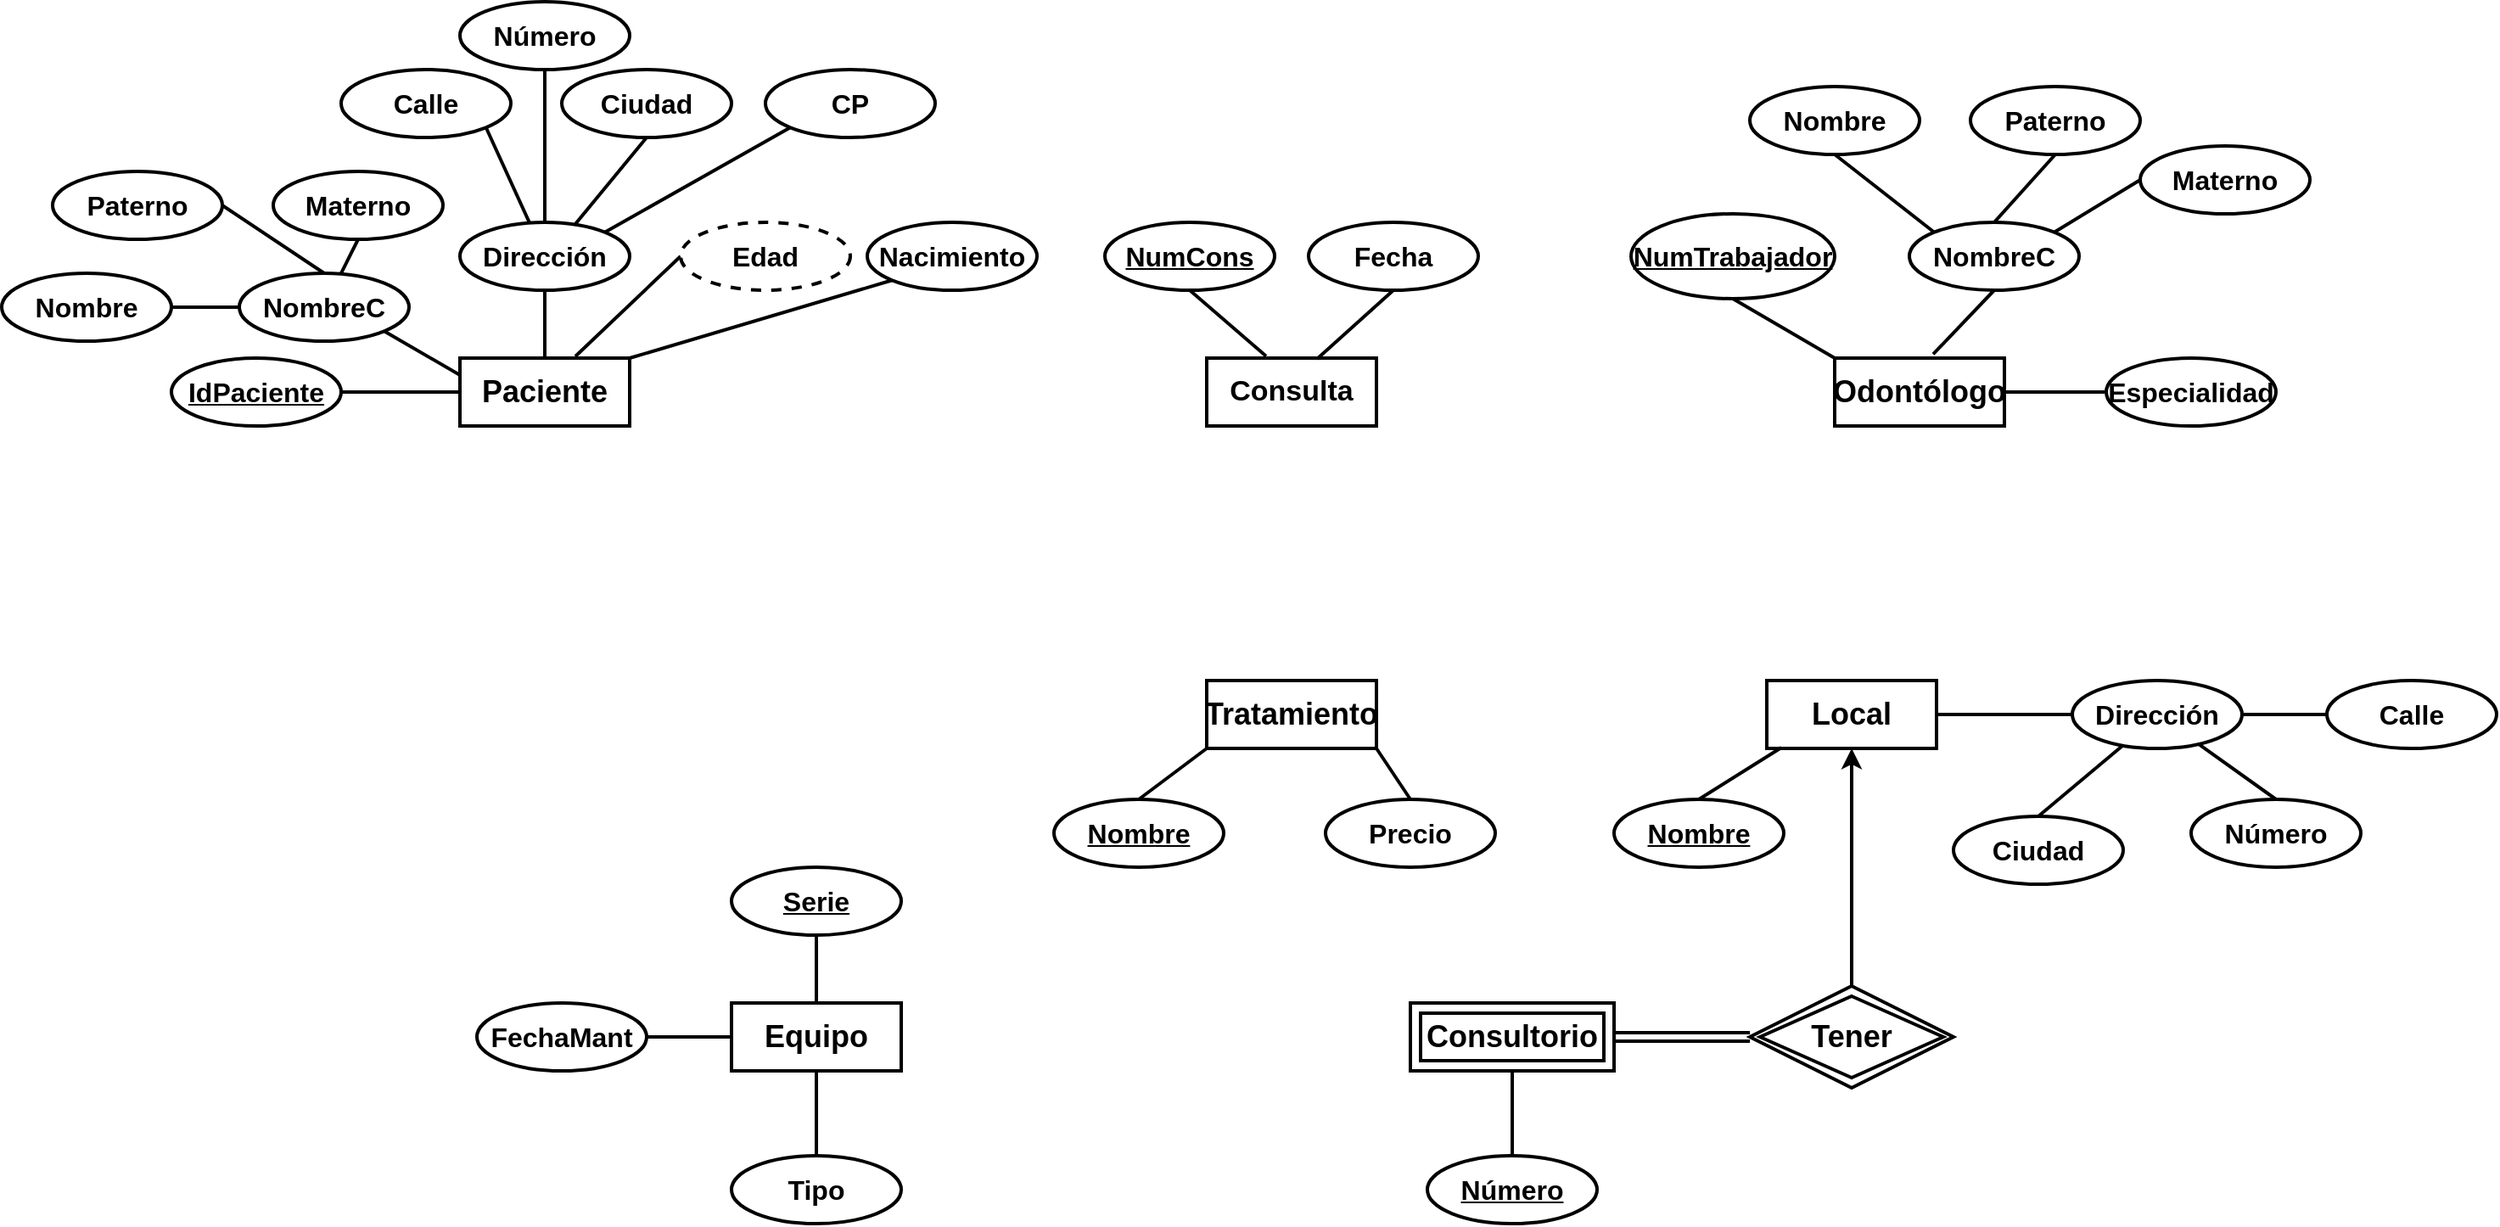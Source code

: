 <mxfile version="15.3.7" type="github">
  <diagram id="Fwa0gVJstdKeuO63koc-" name="Page-1">
    <mxGraphModel dx="1792" dy="567" grid="1" gridSize="10" guides="1" tooltips="1" connect="1" arrows="1" fold="1" page="1" pageScale="1" pageWidth="827" pageHeight="1169" math="0" shadow="0">
      <root>
        <mxCell id="0" />
        <mxCell id="1" parent="0" />
        <mxCell id="pXT_fsim9qEXZk6UAQ_f-1" value="Paciente" style="whiteSpace=wrap;html=1;align=center;strokeWidth=2;fontStyle=1;fontSize=18;" vertex="1" parent="1">
          <mxGeometry x="-440" y="340" width="100" height="40" as="geometry" />
        </mxCell>
        <mxCell id="pXT_fsim9qEXZk6UAQ_f-13" style="edgeStyle=none;rounded=0;orthogonalLoop=1;jettySize=auto;html=1;exitX=1;exitY=1;exitDx=0;exitDy=0;entryX=0;entryY=0.25;entryDx=0;entryDy=0;fontSize=16;endArrow=none;endFill=0;strokeWidth=2;" edge="1" parent="1" source="pXT_fsim9qEXZk6UAQ_f-3" target="pXT_fsim9qEXZk6UAQ_f-1">
          <mxGeometry relative="1" as="geometry" />
        </mxCell>
        <mxCell id="pXT_fsim9qEXZk6UAQ_f-3" value="NombreC" style="ellipse;whiteSpace=wrap;html=1;align=center;fontSize=16;strokeWidth=2;fontStyle=1" vertex="1" parent="1">
          <mxGeometry x="-570" y="290" width="100" height="40" as="geometry" />
        </mxCell>
        <mxCell id="pXT_fsim9qEXZk6UAQ_f-9" style="edgeStyle=none;rounded=0;orthogonalLoop=1;jettySize=auto;html=1;exitX=0.5;exitY=1;exitDx=0;exitDy=0;fontSize=17;endArrow=none;endFill=0;strokeWidth=2;" edge="1" parent="1" source="pXT_fsim9qEXZk6UAQ_f-4" target="pXT_fsim9qEXZk6UAQ_f-3">
          <mxGeometry relative="1" as="geometry" />
        </mxCell>
        <mxCell id="pXT_fsim9qEXZk6UAQ_f-4" value="Materno" style="ellipse;whiteSpace=wrap;html=1;align=center;fontSize=16;strokeWidth=2;fontStyle=1" vertex="1" parent="1">
          <mxGeometry x="-550" y="230" width="100" height="40" as="geometry" />
        </mxCell>
        <mxCell id="pXT_fsim9qEXZk6UAQ_f-8" style="rounded=0;orthogonalLoop=1;jettySize=auto;html=1;exitX=1;exitY=0.5;exitDx=0;exitDy=0;entryX=0.5;entryY=0;entryDx=0;entryDy=0;fontSize=17;endArrow=none;endFill=0;strokeWidth=2;" edge="1" parent="1" source="pXT_fsim9qEXZk6UAQ_f-5" target="pXT_fsim9qEXZk6UAQ_f-3">
          <mxGeometry relative="1" as="geometry" />
        </mxCell>
        <mxCell id="pXT_fsim9qEXZk6UAQ_f-5" value="Paterno" style="ellipse;whiteSpace=wrap;html=1;align=center;fontSize=16;strokeWidth=2;fontStyle=1" vertex="1" parent="1">
          <mxGeometry x="-680" y="230" width="100" height="40" as="geometry" />
        </mxCell>
        <mxCell id="pXT_fsim9qEXZk6UAQ_f-7" style="rounded=0;orthogonalLoop=1;jettySize=auto;html=1;exitX=1;exitY=0.5;exitDx=0;exitDy=0;entryX=0;entryY=0.5;entryDx=0;entryDy=0;fontSize=17;strokeWidth=2;endArrow=none;endFill=0;" edge="1" parent="1" source="pXT_fsim9qEXZk6UAQ_f-6" target="pXT_fsim9qEXZk6UAQ_f-3">
          <mxGeometry relative="1" as="geometry" />
        </mxCell>
        <mxCell id="pXT_fsim9qEXZk6UAQ_f-6" value="Nombre" style="ellipse;whiteSpace=wrap;html=1;align=center;fontSize=16;strokeWidth=2;fontStyle=1" vertex="1" parent="1">
          <mxGeometry x="-710" y="290" width="100" height="40" as="geometry" />
        </mxCell>
        <mxCell id="pXT_fsim9qEXZk6UAQ_f-11" style="edgeStyle=none;rounded=0;orthogonalLoop=1;jettySize=auto;html=1;exitX=1;exitY=0.5;exitDx=0;exitDy=0;entryX=0;entryY=0.5;entryDx=0;entryDy=0;fontSize=16;endArrow=none;endFill=0;strokeWidth=2;" edge="1" parent="1" source="pXT_fsim9qEXZk6UAQ_f-10" target="pXT_fsim9qEXZk6UAQ_f-1">
          <mxGeometry relative="1" as="geometry" />
        </mxCell>
        <mxCell id="pXT_fsim9qEXZk6UAQ_f-10" value="IdPaciente" style="ellipse;whiteSpace=wrap;html=1;align=center;fontStyle=5;fontSize=16;strokeWidth=2;" vertex="1" parent="1">
          <mxGeometry x="-610" y="340" width="100" height="40" as="geometry" />
        </mxCell>
        <mxCell id="pXT_fsim9qEXZk6UAQ_f-18" style="edgeStyle=none;rounded=0;orthogonalLoop=1;jettySize=auto;html=1;exitX=0.5;exitY=1;exitDx=0;exitDy=0;entryX=0.5;entryY=0;entryDx=0;entryDy=0;fontSize=16;endArrow=none;endFill=0;strokeWidth=2;" edge="1" parent="1" source="pXT_fsim9qEXZk6UAQ_f-14" target="pXT_fsim9qEXZk6UAQ_f-1">
          <mxGeometry relative="1" as="geometry" />
        </mxCell>
        <mxCell id="pXT_fsim9qEXZk6UAQ_f-14" value="Dirección" style="ellipse;whiteSpace=wrap;html=1;align=center;fontSize=16;strokeWidth=2;fontStyle=1" vertex="1" parent="1">
          <mxGeometry x="-440" y="260" width="100" height="40" as="geometry" />
        </mxCell>
        <mxCell id="pXT_fsim9qEXZk6UAQ_f-21" style="edgeStyle=none;rounded=0;orthogonalLoop=1;jettySize=auto;html=1;exitX=0.5;exitY=1;exitDx=0;exitDy=0;entryX=0.68;entryY=0.025;entryDx=0;entryDy=0;entryPerimeter=0;fontSize=16;endArrow=none;endFill=0;strokeWidth=2;" edge="1" parent="1" source="pXT_fsim9qEXZk6UAQ_f-15" target="pXT_fsim9qEXZk6UAQ_f-14">
          <mxGeometry relative="1" as="geometry" />
        </mxCell>
        <mxCell id="pXT_fsim9qEXZk6UAQ_f-15" value="Ciudad" style="ellipse;whiteSpace=wrap;html=1;align=center;fontSize=16;strokeWidth=2;fontStyle=1" vertex="1" parent="1">
          <mxGeometry x="-380" y="170" width="100" height="40" as="geometry" />
        </mxCell>
        <mxCell id="pXT_fsim9qEXZk6UAQ_f-20" style="edgeStyle=none;rounded=0;orthogonalLoop=1;jettySize=auto;html=1;exitX=0.5;exitY=1;exitDx=0;exitDy=0;entryX=0.5;entryY=0;entryDx=0;entryDy=0;fontSize=16;endArrow=none;endFill=0;strokeWidth=2;" edge="1" parent="1" source="pXT_fsim9qEXZk6UAQ_f-16" target="pXT_fsim9qEXZk6UAQ_f-14">
          <mxGeometry relative="1" as="geometry" />
        </mxCell>
        <mxCell id="pXT_fsim9qEXZk6UAQ_f-16" value="Número" style="ellipse;whiteSpace=wrap;html=1;align=center;fontSize=16;strokeWidth=2;fontStyle=1" vertex="1" parent="1">
          <mxGeometry x="-440" y="130" width="100" height="40" as="geometry" />
        </mxCell>
        <mxCell id="pXT_fsim9qEXZk6UAQ_f-19" style="edgeStyle=none;rounded=0;orthogonalLoop=1;jettySize=auto;html=1;exitX=1;exitY=1;exitDx=0;exitDy=0;fontSize=16;endArrow=none;endFill=0;strokeWidth=2;" edge="1" parent="1" source="pXT_fsim9qEXZk6UAQ_f-17" target="pXT_fsim9qEXZk6UAQ_f-14">
          <mxGeometry relative="1" as="geometry" />
        </mxCell>
        <mxCell id="pXT_fsim9qEXZk6UAQ_f-17" value="Calle" style="ellipse;whiteSpace=wrap;html=1;align=center;fontSize=16;strokeWidth=2;fontStyle=1" vertex="1" parent="1">
          <mxGeometry x="-510" y="170" width="100" height="40" as="geometry" />
        </mxCell>
        <mxCell id="pXT_fsim9qEXZk6UAQ_f-23" style="edgeStyle=none;rounded=0;orthogonalLoop=1;jettySize=auto;html=1;exitX=0;exitY=1;exitDx=0;exitDy=0;entryX=1;entryY=0;entryDx=0;entryDy=0;fontSize=16;endArrow=none;endFill=0;strokeWidth=2;" edge="1" parent="1" source="pXT_fsim9qEXZk6UAQ_f-22" target="pXT_fsim9qEXZk6UAQ_f-14">
          <mxGeometry relative="1" as="geometry" />
        </mxCell>
        <mxCell id="pXT_fsim9qEXZk6UAQ_f-22" value="CP" style="ellipse;whiteSpace=wrap;html=1;align=center;fontSize=16;strokeWidth=2;fontStyle=1" vertex="1" parent="1">
          <mxGeometry x="-260" y="170" width="100" height="40" as="geometry" />
        </mxCell>
        <mxCell id="pXT_fsim9qEXZk6UAQ_f-25" style="edgeStyle=none;rounded=0;orthogonalLoop=1;jettySize=auto;html=1;exitX=0;exitY=0.5;exitDx=0;exitDy=0;entryX=0.68;entryY=-0.025;entryDx=0;entryDy=0;entryPerimeter=0;fontSize=16;endArrow=none;endFill=0;strokeWidth=2;" edge="1" parent="1" source="pXT_fsim9qEXZk6UAQ_f-24" target="pXT_fsim9qEXZk6UAQ_f-1">
          <mxGeometry relative="1" as="geometry" />
        </mxCell>
        <mxCell id="pXT_fsim9qEXZk6UAQ_f-24" value="Edad" style="ellipse;whiteSpace=wrap;html=1;align=center;dashed=1;fontSize=16;strokeWidth=2;fontStyle=1" vertex="1" parent="1">
          <mxGeometry x="-310" y="260" width="100" height="40" as="geometry" />
        </mxCell>
        <mxCell id="pXT_fsim9qEXZk6UAQ_f-27" style="edgeStyle=none;rounded=0;orthogonalLoop=1;jettySize=auto;html=1;exitX=0;exitY=1;exitDx=0;exitDy=0;entryX=1;entryY=0;entryDx=0;entryDy=0;fontSize=16;endArrow=none;endFill=0;strokeWidth=2;" edge="1" parent="1" source="pXT_fsim9qEXZk6UAQ_f-26" target="pXT_fsim9qEXZk6UAQ_f-1">
          <mxGeometry relative="1" as="geometry" />
        </mxCell>
        <mxCell id="pXT_fsim9qEXZk6UAQ_f-26" value="Nacimiento" style="ellipse;whiteSpace=wrap;html=1;align=center;fontSize=16;strokeWidth=2;fontStyle=1" vertex="1" parent="1">
          <mxGeometry x="-200" y="260" width="100" height="40" as="geometry" />
        </mxCell>
        <mxCell id="pXT_fsim9qEXZk6UAQ_f-28" value="Consulta" style="whiteSpace=wrap;html=1;align=center;fontSize=17;strokeWidth=2;fontStyle=1" vertex="1" parent="1">
          <mxGeometry y="340" width="100" height="40" as="geometry" />
        </mxCell>
        <mxCell id="pXT_fsim9qEXZk6UAQ_f-35" style="edgeStyle=none;rounded=0;orthogonalLoop=1;jettySize=auto;html=1;exitX=0.5;exitY=1;exitDx=0;exitDy=0;entryX=0.65;entryY=0.013;entryDx=0;entryDy=0;entryPerimeter=0;fontSize=16;endArrow=none;endFill=0;strokeWidth=2;" edge="1" parent="1" source="pXT_fsim9qEXZk6UAQ_f-30" target="pXT_fsim9qEXZk6UAQ_f-28">
          <mxGeometry relative="1" as="geometry" />
        </mxCell>
        <mxCell id="pXT_fsim9qEXZk6UAQ_f-30" value="Fecha" style="ellipse;whiteSpace=wrap;html=1;align=center;fontSize=16;strokeWidth=2;fontStyle=1" vertex="1" parent="1">
          <mxGeometry x="60" y="260" width="100" height="40" as="geometry" />
        </mxCell>
        <mxCell id="pXT_fsim9qEXZk6UAQ_f-34" style="edgeStyle=none;rounded=0;orthogonalLoop=1;jettySize=auto;html=1;exitX=0.5;exitY=1;exitDx=0;exitDy=0;entryX=0.35;entryY=-0.029;entryDx=0;entryDy=0;entryPerimeter=0;fontSize=16;endArrow=none;endFill=0;strokeWidth=2;" edge="1" parent="1" source="pXT_fsim9qEXZk6UAQ_f-32" target="pXT_fsim9qEXZk6UAQ_f-28">
          <mxGeometry relative="1" as="geometry" />
        </mxCell>
        <mxCell id="pXT_fsim9qEXZk6UAQ_f-32" value="NumCons" style="ellipse;whiteSpace=wrap;html=1;align=center;fontStyle=5;fontSize=16;strokeWidth=2;" vertex="1" parent="1">
          <mxGeometry x="-60" y="260" width="100" height="40" as="geometry" />
        </mxCell>
        <mxCell id="pXT_fsim9qEXZk6UAQ_f-36" value="Odontólogo" style="whiteSpace=wrap;html=1;align=center;fontSize=18;strokeWidth=2;fontStyle=1" vertex="1" parent="1">
          <mxGeometry x="370" y="340" width="100" height="40" as="geometry" />
        </mxCell>
        <mxCell id="pXT_fsim9qEXZk6UAQ_f-48" style="edgeStyle=none;rounded=0;orthogonalLoop=1;jettySize=auto;html=1;exitX=0.5;exitY=1;exitDx=0;exitDy=0;entryX=0;entryY=0;entryDx=0;entryDy=0;fontSize=16;endArrow=none;endFill=0;strokeWidth=2;" edge="1" parent="1" source="pXT_fsim9qEXZk6UAQ_f-38" target="pXT_fsim9qEXZk6UAQ_f-36">
          <mxGeometry relative="1" as="geometry" />
        </mxCell>
        <mxCell id="pXT_fsim9qEXZk6UAQ_f-38" value="NumTrabajador" style="ellipse;whiteSpace=wrap;html=1;align=center;fontStyle=5;fontSize=16;strokeWidth=2;" vertex="1" parent="1">
          <mxGeometry x="250" y="255" width="120" height="50" as="geometry" />
        </mxCell>
        <mxCell id="pXT_fsim9qEXZk6UAQ_f-49" style="edgeStyle=none;rounded=0;orthogonalLoop=1;jettySize=auto;html=1;exitX=0.5;exitY=1;exitDx=0;exitDy=0;entryX=0.58;entryY=-0.057;entryDx=0;entryDy=0;entryPerimeter=0;fontSize=16;endArrow=none;endFill=0;strokeWidth=2;" edge="1" parent="1" source="pXT_fsim9qEXZk6UAQ_f-39" target="pXT_fsim9qEXZk6UAQ_f-36">
          <mxGeometry relative="1" as="geometry" />
        </mxCell>
        <mxCell id="pXT_fsim9qEXZk6UAQ_f-39" value="NombreC" style="ellipse;whiteSpace=wrap;html=1;align=center;fontSize=16;strokeWidth=2;fontStyle=1" vertex="1" parent="1">
          <mxGeometry x="414" y="260" width="100" height="40" as="geometry" />
        </mxCell>
        <mxCell id="pXT_fsim9qEXZk6UAQ_f-44" style="edgeStyle=none;rounded=0;orthogonalLoop=1;jettySize=auto;html=1;exitX=0;exitY=0.5;exitDx=0;exitDy=0;entryX=1;entryY=0.5;entryDx=0;entryDy=0;fontSize=16;endArrow=none;endFill=0;strokeWidth=2;" edge="1" parent="1" source="pXT_fsim9qEXZk6UAQ_f-40" target="pXT_fsim9qEXZk6UAQ_f-36">
          <mxGeometry relative="1" as="geometry" />
        </mxCell>
        <mxCell id="pXT_fsim9qEXZk6UAQ_f-40" value="Especialidad" style="ellipse;whiteSpace=wrap;html=1;align=center;fontSize=16;strokeWidth=2;fontStyle=1" vertex="1" parent="1">
          <mxGeometry x="530" y="340" width="100" height="40" as="geometry" />
        </mxCell>
        <mxCell id="pXT_fsim9qEXZk6UAQ_f-47" style="edgeStyle=none;rounded=0;orthogonalLoop=1;jettySize=auto;html=1;exitX=0.5;exitY=1;exitDx=0;exitDy=0;entryX=0;entryY=0;entryDx=0;entryDy=0;fontSize=16;endArrow=none;endFill=0;strokeWidth=2;" edge="1" parent="1" source="pXT_fsim9qEXZk6UAQ_f-41" target="pXT_fsim9qEXZk6UAQ_f-39">
          <mxGeometry relative="1" as="geometry" />
        </mxCell>
        <mxCell id="pXT_fsim9qEXZk6UAQ_f-41" value="Nombre" style="ellipse;whiteSpace=wrap;html=1;align=center;fontSize=16;strokeWidth=2;fontStyle=1" vertex="1" parent="1">
          <mxGeometry x="320" y="180" width="100" height="40" as="geometry" />
        </mxCell>
        <mxCell id="pXT_fsim9qEXZk6UAQ_f-46" style="edgeStyle=none;rounded=0;orthogonalLoop=1;jettySize=auto;html=1;exitX=0.5;exitY=1;exitDx=0;exitDy=0;entryX=0.5;entryY=0;entryDx=0;entryDy=0;fontSize=16;endArrow=none;endFill=0;strokeWidth=2;" edge="1" parent="1" source="pXT_fsim9qEXZk6UAQ_f-42" target="pXT_fsim9qEXZk6UAQ_f-39">
          <mxGeometry relative="1" as="geometry" />
        </mxCell>
        <mxCell id="pXT_fsim9qEXZk6UAQ_f-42" value="Paterno" style="ellipse;whiteSpace=wrap;html=1;align=center;fontSize=16;strokeWidth=2;fontStyle=1" vertex="1" parent="1">
          <mxGeometry x="450" y="180" width="100" height="40" as="geometry" />
        </mxCell>
        <mxCell id="pXT_fsim9qEXZk6UAQ_f-45" style="edgeStyle=none;rounded=0;orthogonalLoop=1;jettySize=auto;html=1;exitX=0;exitY=0.5;exitDx=0;exitDy=0;entryX=1;entryY=0;entryDx=0;entryDy=0;fontSize=16;endArrow=none;endFill=0;strokeWidth=2;" edge="1" parent="1" source="pXT_fsim9qEXZk6UAQ_f-43" target="pXT_fsim9qEXZk6UAQ_f-39">
          <mxGeometry relative="1" as="geometry" />
        </mxCell>
        <mxCell id="pXT_fsim9qEXZk6UAQ_f-43" value="Materno" style="ellipse;whiteSpace=wrap;html=1;align=center;fontSize=16;strokeWidth=2;fontStyle=1" vertex="1" parent="1">
          <mxGeometry x="550" y="215" width="100" height="40" as="geometry" />
        </mxCell>
        <mxCell id="pXT_fsim9qEXZk6UAQ_f-50" value="Tratamiento" style="whiteSpace=wrap;html=1;align=center;fontSize=18;strokeWidth=2;fontStyle=1" vertex="1" parent="1">
          <mxGeometry y="530" width="100" height="40" as="geometry" />
        </mxCell>
        <mxCell id="pXT_fsim9qEXZk6UAQ_f-54" style="edgeStyle=none;rounded=0;orthogonalLoop=1;jettySize=auto;html=1;exitX=0.5;exitY=0;exitDx=0;exitDy=0;entryX=1;entryY=1;entryDx=0;entryDy=0;fontSize=18;endArrow=none;endFill=0;strokeWidth=2;" edge="1" parent="1" source="pXT_fsim9qEXZk6UAQ_f-51" target="pXT_fsim9qEXZk6UAQ_f-50">
          <mxGeometry relative="1" as="geometry" />
        </mxCell>
        <mxCell id="pXT_fsim9qEXZk6UAQ_f-51" value="Precio" style="ellipse;whiteSpace=wrap;html=1;align=center;fontSize=16;strokeWidth=2;fontStyle=1" vertex="1" parent="1">
          <mxGeometry x="70" y="600" width="100" height="40" as="geometry" />
        </mxCell>
        <mxCell id="pXT_fsim9qEXZk6UAQ_f-56" style="edgeStyle=none;rounded=0;orthogonalLoop=1;jettySize=auto;html=1;exitX=0.5;exitY=0;exitDx=0;exitDy=0;entryX=0;entryY=1;entryDx=0;entryDy=0;fontSize=18;endArrow=none;endFill=0;strokeWidth=2;" edge="1" parent="1" source="pXT_fsim9qEXZk6UAQ_f-55" target="pXT_fsim9qEXZk6UAQ_f-50">
          <mxGeometry relative="1" as="geometry" />
        </mxCell>
        <mxCell id="pXT_fsim9qEXZk6UAQ_f-55" value="Nombre" style="ellipse;whiteSpace=wrap;html=1;align=center;fontStyle=5;fontSize=16;strokeWidth=2;" vertex="1" parent="1">
          <mxGeometry x="-90" y="600" width="100" height="40" as="geometry" />
        </mxCell>
        <mxCell id="pXT_fsim9qEXZk6UAQ_f-57" value="Local" style="whiteSpace=wrap;html=1;align=center;fontSize=18;strokeWidth=2;fontStyle=1" vertex="1" parent="1">
          <mxGeometry x="330" y="530" width="100" height="40" as="geometry" />
        </mxCell>
        <mxCell id="pXT_fsim9qEXZk6UAQ_f-62" style="edgeStyle=none;rounded=0;orthogonalLoop=1;jettySize=auto;html=1;exitX=0.5;exitY=0;exitDx=0;exitDy=0;entryX=0.086;entryY=0.987;entryDx=0;entryDy=0;entryPerimeter=0;fontSize=16;endArrow=none;endFill=0;strokeWidth=2;" edge="1" parent="1" source="pXT_fsim9qEXZk6UAQ_f-58" target="pXT_fsim9qEXZk6UAQ_f-57">
          <mxGeometry relative="1" as="geometry" />
        </mxCell>
        <mxCell id="pXT_fsim9qEXZk6UAQ_f-58" value="Nombre" style="ellipse;whiteSpace=wrap;html=1;align=center;fontStyle=5;fontSize=16;strokeWidth=2;" vertex="1" parent="1">
          <mxGeometry x="240" y="600" width="100" height="40" as="geometry" />
        </mxCell>
        <mxCell id="pXT_fsim9qEXZk6UAQ_f-65" style="edgeStyle=none;rounded=0;orthogonalLoop=1;jettySize=auto;html=1;exitX=0.5;exitY=0;exitDx=0;exitDy=0;entryX=0.298;entryY=0.957;entryDx=0;entryDy=0;entryPerimeter=0;fontSize=16;endArrow=none;endFill=0;strokeWidth=2;" edge="1" parent="1" source="pXT_fsim9qEXZk6UAQ_f-59" target="pXT_fsim9qEXZk6UAQ_f-60">
          <mxGeometry relative="1" as="geometry" />
        </mxCell>
        <mxCell id="pXT_fsim9qEXZk6UAQ_f-59" value="Ciudad" style="ellipse;whiteSpace=wrap;html=1;align=center;fontSize=16;strokeWidth=2;fontStyle=1" vertex="1" parent="1">
          <mxGeometry x="440" y="610" width="100" height="40" as="geometry" />
        </mxCell>
        <mxCell id="pXT_fsim9qEXZk6UAQ_f-61" style="edgeStyle=none;rounded=0;orthogonalLoop=1;jettySize=auto;html=1;exitX=0;exitY=0.5;exitDx=0;exitDy=0;entryX=1;entryY=0.5;entryDx=0;entryDy=0;fontSize=16;endArrow=none;endFill=0;strokeWidth=2;" edge="1" parent="1" source="pXT_fsim9qEXZk6UAQ_f-60" target="pXT_fsim9qEXZk6UAQ_f-57">
          <mxGeometry relative="1" as="geometry" />
        </mxCell>
        <mxCell id="pXT_fsim9qEXZk6UAQ_f-60" value="Dirección" style="ellipse;whiteSpace=wrap;html=1;align=center;fontSize=16;strokeWidth=2;fontStyle=1" vertex="1" parent="1">
          <mxGeometry x="510" y="530" width="100" height="40" as="geometry" />
        </mxCell>
        <mxCell id="pXT_fsim9qEXZk6UAQ_f-66" style="edgeStyle=none;rounded=0;orthogonalLoop=1;jettySize=auto;html=1;exitX=0.5;exitY=0;exitDx=0;exitDy=0;fontSize=16;endArrow=none;endFill=0;strokeWidth=2;" edge="1" parent="1" source="pXT_fsim9qEXZk6UAQ_f-63" target="pXT_fsim9qEXZk6UAQ_f-60">
          <mxGeometry relative="1" as="geometry" />
        </mxCell>
        <mxCell id="pXT_fsim9qEXZk6UAQ_f-63" value="Número" style="ellipse;whiteSpace=wrap;html=1;align=center;fontSize=16;strokeWidth=2;fontStyle=1" vertex="1" parent="1">
          <mxGeometry x="580" y="600" width="100" height="40" as="geometry" />
        </mxCell>
        <mxCell id="pXT_fsim9qEXZk6UAQ_f-67" style="edgeStyle=none;rounded=0;orthogonalLoop=1;jettySize=auto;html=1;exitX=0;exitY=0.5;exitDx=0;exitDy=0;entryX=1;entryY=0.5;entryDx=0;entryDy=0;fontSize=16;endArrow=none;endFill=0;strokeWidth=2;" edge="1" parent="1" source="pXT_fsim9qEXZk6UAQ_f-64" target="pXT_fsim9qEXZk6UAQ_f-60">
          <mxGeometry relative="1" as="geometry" />
        </mxCell>
        <mxCell id="pXT_fsim9qEXZk6UAQ_f-64" value="Calle" style="ellipse;whiteSpace=wrap;html=1;align=center;fontSize=16;strokeWidth=2;fontStyle=1" vertex="1" parent="1">
          <mxGeometry x="660" y="530" width="100" height="40" as="geometry" />
        </mxCell>
        <mxCell id="pXT_fsim9qEXZk6UAQ_f-68" value="Consultorio" style="whiteSpace=wrap;html=1;align=center;fontSize=18;strokeWidth=2;fontStyle=1;shape=ext;margin=3;double=1" vertex="1" parent="1">
          <mxGeometry x="120" y="720" width="120" height="40" as="geometry" />
        </mxCell>
        <mxCell id="pXT_fsim9qEXZk6UAQ_f-70" style="edgeStyle=none;rounded=0;orthogonalLoop=1;jettySize=auto;html=1;exitX=0.5;exitY=0;exitDx=0;exitDy=0;entryX=0.5;entryY=1;entryDx=0;entryDy=0;fontSize=16;endArrow=none;endFill=0;strokeWidth=2;" edge="1" parent="1" source="pXT_fsim9qEXZk6UAQ_f-69" target="pXT_fsim9qEXZk6UAQ_f-68">
          <mxGeometry relative="1" as="geometry" />
        </mxCell>
        <mxCell id="pXT_fsim9qEXZk6UAQ_f-69" value="Número" style="ellipse;whiteSpace=wrap;html=1;align=center;fontStyle=5;fontSize=16;strokeWidth=2;" vertex="1" parent="1">
          <mxGeometry x="130" y="810" width="100" height="40" as="geometry" />
        </mxCell>
        <mxCell id="pXT_fsim9qEXZk6UAQ_f-71" value="Equipo" style="whiteSpace=wrap;html=1;align=center;fontSize=18;strokeWidth=2;fontStyle=1" vertex="1" parent="1">
          <mxGeometry x="-280" y="720" width="100" height="40" as="geometry" />
        </mxCell>
        <mxCell id="pXT_fsim9qEXZk6UAQ_f-77" style="edgeStyle=none;rounded=0;orthogonalLoop=1;jettySize=auto;html=1;exitX=0.5;exitY=1;exitDx=0;exitDy=0;entryX=0.5;entryY=0;entryDx=0;entryDy=0;fontSize=18;endArrow=none;endFill=0;strokeWidth=2;" edge="1" parent="1" source="pXT_fsim9qEXZk6UAQ_f-72" target="pXT_fsim9qEXZk6UAQ_f-71">
          <mxGeometry relative="1" as="geometry" />
        </mxCell>
        <mxCell id="pXT_fsim9qEXZk6UAQ_f-72" value="Serie" style="ellipse;whiteSpace=wrap;html=1;align=center;fontStyle=5;fontSize=16;strokeWidth=2;" vertex="1" parent="1">
          <mxGeometry x="-280" y="640" width="100" height="40" as="geometry" />
        </mxCell>
        <mxCell id="pXT_fsim9qEXZk6UAQ_f-76" style="edgeStyle=none;rounded=0;orthogonalLoop=1;jettySize=auto;html=1;exitX=1;exitY=0.5;exitDx=0;exitDy=0;entryX=0;entryY=0.5;entryDx=0;entryDy=0;fontSize=18;endArrow=none;endFill=0;strokeWidth=2;" edge="1" parent="1" source="pXT_fsim9qEXZk6UAQ_f-73" target="pXT_fsim9qEXZk6UAQ_f-71">
          <mxGeometry relative="1" as="geometry" />
        </mxCell>
        <mxCell id="pXT_fsim9qEXZk6UAQ_f-73" value="FechaMant" style="ellipse;whiteSpace=wrap;html=1;align=center;fontSize=16;strokeWidth=2;fontStyle=1" vertex="1" parent="1">
          <mxGeometry x="-430" y="720" width="100" height="40" as="geometry" />
        </mxCell>
        <mxCell id="pXT_fsim9qEXZk6UAQ_f-75" style="edgeStyle=none;rounded=0;orthogonalLoop=1;jettySize=auto;html=1;exitX=0.5;exitY=0;exitDx=0;exitDy=0;entryX=0.5;entryY=1;entryDx=0;entryDy=0;fontSize=18;endArrow=none;endFill=0;strokeWidth=2;" edge="1" parent="1" source="pXT_fsim9qEXZk6UAQ_f-74" target="pXT_fsim9qEXZk6UAQ_f-71">
          <mxGeometry relative="1" as="geometry" />
        </mxCell>
        <mxCell id="pXT_fsim9qEXZk6UAQ_f-74" value="Tipo" style="ellipse;whiteSpace=wrap;html=1;align=center;fontSize=16;strokeWidth=2;fontStyle=1" vertex="1" parent="1">
          <mxGeometry x="-280" y="810" width="100" height="40" as="geometry" />
        </mxCell>
        <mxCell id="pXT_fsim9qEXZk6UAQ_f-79" style="edgeStyle=none;rounded=0;orthogonalLoop=1;jettySize=auto;html=1;exitX=0.5;exitY=0;exitDx=0;exitDy=0;entryX=0.5;entryY=1;entryDx=0;entryDy=0;fontSize=18;endArrow=classic;endFill=1;strokeWidth=2;" edge="1" parent="1" source="pXT_fsim9qEXZk6UAQ_f-78" target="pXT_fsim9qEXZk6UAQ_f-57">
          <mxGeometry relative="1" as="geometry" />
        </mxCell>
        <mxCell id="pXT_fsim9qEXZk6UAQ_f-80" style="edgeStyle=none;rounded=0;orthogonalLoop=1;jettySize=auto;html=1;exitX=0;exitY=0.5;exitDx=0;exitDy=0;entryX=1;entryY=0.5;entryDx=0;entryDy=0;fontSize=18;endArrow=none;endFill=0;strokeWidth=2;shape=link;" edge="1" parent="1" source="pXT_fsim9qEXZk6UAQ_f-78" target="pXT_fsim9qEXZk6UAQ_f-68">
          <mxGeometry relative="1" as="geometry" />
        </mxCell>
        <mxCell id="pXT_fsim9qEXZk6UAQ_f-78" value="Tener" style="shape=rhombus;perimeter=rhombusPerimeter;whiteSpace=wrap;html=1;align=center;fontSize=18;strokeWidth=2;fontStyle=1;double=1" vertex="1" parent="1">
          <mxGeometry x="320" y="710" width="120" height="60" as="geometry" />
        </mxCell>
      </root>
    </mxGraphModel>
  </diagram>
</mxfile>
